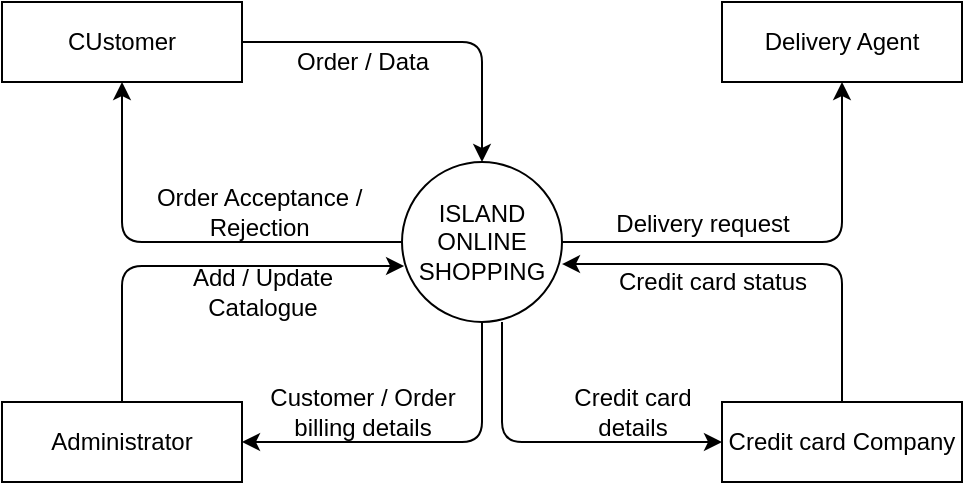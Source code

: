 <mxfile version="14.4.3" type="device"><diagram id="XbPge61CK7rnBoxObX8O" name="Page-1"><mxGraphModel dx="852" dy="494" grid="1" gridSize="10" guides="1" tooltips="1" connect="1" arrows="1" fold="1" page="1" pageScale="1" pageWidth="850" pageHeight="1100" math="0" shadow="0"><root><mxCell id="0"/><mxCell id="1" parent="0"/><mxCell id="cU9Q6PRCqYmbt2nujYjx-25" value="" style="group" vertex="1" connectable="0" parent="1"><mxGeometry x="160" y="80" width="480" height="240" as="geometry"/></mxCell><mxCell id="cU9Q6PRCqYmbt2nujYjx-1" value="ISLAND ONLINE SHOPPING" style="ellipse;whiteSpace=wrap;html=1;aspect=fixed;" vertex="1" parent="cU9Q6PRCqYmbt2nujYjx-25"><mxGeometry x="200" y="80" width="80" height="80" as="geometry"/></mxCell><mxCell id="cU9Q6PRCqYmbt2nujYjx-2" value="CUstomer" style="rounded=0;whiteSpace=wrap;html=1;" vertex="1" parent="cU9Q6PRCqYmbt2nujYjx-25"><mxGeometry width="120" height="40" as="geometry"/></mxCell><mxCell id="cU9Q6PRCqYmbt2nujYjx-3" value="Administrator" style="rounded=0;whiteSpace=wrap;html=1;" vertex="1" parent="cU9Q6PRCqYmbt2nujYjx-25"><mxGeometry y="200" width="120" height="40" as="geometry"/></mxCell><mxCell id="cU9Q6PRCqYmbt2nujYjx-4" value="Credit card Company" style="rounded=0;whiteSpace=wrap;html=1;" vertex="1" parent="cU9Q6PRCqYmbt2nujYjx-25"><mxGeometry x="360" y="200" width="120" height="40" as="geometry"/></mxCell><mxCell id="cU9Q6PRCqYmbt2nujYjx-5" value="Delivery Agent" style="rounded=0;whiteSpace=wrap;html=1;" vertex="1" parent="cU9Q6PRCqYmbt2nujYjx-25"><mxGeometry x="360" width="120" height="40" as="geometry"/></mxCell><mxCell id="cU9Q6PRCqYmbt2nujYjx-6" value="" style="endArrow=classic;html=1;exitX=0;exitY=0.5;exitDx=0;exitDy=0;entryX=0.5;entryY=1;entryDx=0;entryDy=0;" edge="1" parent="cU9Q6PRCqYmbt2nujYjx-25" source="cU9Q6PRCqYmbt2nujYjx-1" target="cU9Q6PRCqYmbt2nujYjx-2"><mxGeometry width="50" height="50" relative="1" as="geometry"><mxPoint x="250" y="170" as="sourcePoint"/><mxPoint x="20" y="120" as="targetPoint"/><Array as="points"><mxPoint x="60" y="120"/></Array></mxGeometry></mxCell><mxCell id="cU9Q6PRCqYmbt2nujYjx-8" value="" style="endArrow=classic;html=1;exitX=0.5;exitY=1;exitDx=0;exitDy=0;entryX=1;entryY=0.5;entryDx=0;entryDy=0;" edge="1" parent="cU9Q6PRCqYmbt2nujYjx-25" source="cU9Q6PRCqYmbt2nujYjx-1" target="cU9Q6PRCqYmbt2nujYjx-3"><mxGeometry width="50" height="50" relative="1" as="geometry"><mxPoint x="210" y="130" as="sourcePoint"/><mxPoint x="70" y="50" as="targetPoint"/><Array as="points"><mxPoint x="240" y="220"/></Array></mxGeometry></mxCell><mxCell id="cU9Q6PRCqYmbt2nujYjx-9" value="" style="endArrow=classic;html=1;entryX=0;entryY=0.5;entryDx=0;entryDy=0;" edge="1" parent="cU9Q6PRCqYmbt2nujYjx-25" target="cU9Q6PRCqYmbt2nujYjx-4"><mxGeometry width="50" height="50" relative="1" as="geometry"><mxPoint x="250" y="160" as="sourcePoint"/><mxPoint x="130" y="230" as="targetPoint"/><Array as="points"><mxPoint x="250" y="220"/></Array></mxGeometry></mxCell><mxCell id="cU9Q6PRCqYmbt2nujYjx-10" value="" style="endArrow=classic;html=1;exitX=0.5;exitY=0;exitDx=0;exitDy=0;entryX=1;entryY=0.638;entryDx=0;entryDy=0;entryPerimeter=0;" edge="1" parent="cU9Q6PRCqYmbt2nujYjx-25" source="cU9Q6PRCqYmbt2nujYjx-4" target="cU9Q6PRCqYmbt2nujYjx-1"><mxGeometry width="50" height="50" relative="1" as="geometry"><mxPoint x="550" y="80" as="sourcePoint"/><mxPoint x="430" y="140" as="targetPoint"/><Array as="points"><mxPoint x="420" y="131"/></Array></mxGeometry></mxCell><mxCell id="cU9Q6PRCqYmbt2nujYjx-11" value="" style="endArrow=classic;html=1;exitX=1;exitY=0.5;exitDx=0;exitDy=0;" edge="1" parent="cU9Q6PRCqYmbt2nujYjx-25" source="cU9Q6PRCqYmbt2nujYjx-1"><mxGeometry width="50" height="50" relative="1" as="geometry"><mxPoint x="420" y="90" as="sourcePoint"/><mxPoint x="420" y="40" as="targetPoint"/><Array as="points"><mxPoint x="420" y="120"/></Array></mxGeometry></mxCell><mxCell id="cU9Q6PRCqYmbt2nujYjx-24" value="Delivery request" style="edgeLabel;html=1;align=center;verticalAlign=middle;resizable=0;points=[];fontSize=12;" vertex="1" connectable="0" parent="cU9Q6PRCqYmbt2nujYjx-11"><mxGeometry x="-0.564" y="9" relative="1" as="geometry"><mxPoint x="22" as="offset"/></mxGeometry></mxCell><mxCell id="cU9Q6PRCqYmbt2nujYjx-12" value="" style="endArrow=classic;html=1;exitX=1;exitY=0.5;exitDx=0;exitDy=0;entryX=0.5;entryY=0;entryDx=0;entryDy=0;" edge="1" parent="cU9Q6PRCqYmbt2nujYjx-25" source="cU9Q6PRCqYmbt2nujYjx-2" target="cU9Q6PRCqYmbt2nujYjx-1"><mxGeometry width="50" height="50" relative="1" as="geometry"><mxPoint x="280" y="200" as="sourcePoint"/><mxPoint x="160" y="260" as="targetPoint"/><Array as="points"><mxPoint x="240" y="20"/></Array></mxGeometry></mxCell><mxCell id="cU9Q6PRCqYmbt2nujYjx-13" value="" style="endArrow=classic;html=1;exitX=0.5;exitY=0;exitDx=0;exitDy=0;entryX=0.013;entryY=0.65;entryDx=0;entryDy=0;entryPerimeter=0;" edge="1" parent="cU9Q6PRCqYmbt2nujYjx-25" source="cU9Q6PRCqYmbt2nujYjx-3" target="cU9Q6PRCqYmbt2nujYjx-1"><mxGeometry width="50" height="50" relative="1" as="geometry"><mxPoint x="290" y="210" as="sourcePoint"/><mxPoint x="198" y="135" as="targetPoint"/><Array as="points"><mxPoint x="60" y="132"/></Array></mxGeometry></mxCell><mxCell id="cU9Q6PRCqYmbt2nujYjx-14" value="Order / Data" style="text;html=1;align=center;verticalAlign=middle;resizable=0;points=[];autosize=1;" vertex="1" parent="cU9Q6PRCqYmbt2nujYjx-25"><mxGeometry x="140" y="20" width="80" height="20" as="geometry"/></mxCell><mxCell id="cU9Q6PRCqYmbt2nujYjx-15" value="Order Acceptance /&amp;nbsp;&lt;br&gt;Rejection&amp;nbsp;" style="text;html=1;align=center;verticalAlign=middle;resizable=0;points=[];autosize=1;" vertex="1" parent="cU9Q6PRCqYmbt2nujYjx-25"><mxGeometry x="70" y="90" width="120" height="30" as="geometry"/></mxCell><mxCell id="cU9Q6PRCqYmbt2nujYjx-16" value="Add / Update&lt;br&gt;Catalogue" style="text;html=1;align=center;verticalAlign=middle;resizable=0;points=[];autosize=1;" vertex="1" parent="cU9Q6PRCqYmbt2nujYjx-25"><mxGeometry x="85" y="130" width="90" height="30" as="geometry"/></mxCell><mxCell id="cU9Q6PRCqYmbt2nujYjx-17" value="Customer / Order&lt;br&gt;billing details" style="text;html=1;align=center;verticalAlign=middle;resizable=0;points=[];autosize=1;" vertex="1" parent="cU9Q6PRCqYmbt2nujYjx-25"><mxGeometry x="125" y="190" width="110" height="30" as="geometry"/></mxCell><mxCell id="cU9Q6PRCqYmbt2nujYjx-20" value="Credit card&lt;br&gt;details" style="text;html=1;align=center;verticalAlign=middle;resizable=0;points=[];autosize=1;" vertex="1" parent="cU9Q6PRCqYmbt2nujYjx-25"><mxGeometry x="280" y="190" width="70" height="30" as="geometry"/></mxCell><mxCell id="cU9Q6PRCqYmbt2nujYjx-21" value="Credit card status" style="text;html=1;align=center;verticalAlign=middle;resizable=0;points=[];autosize=1;" vertex="1" parent="cU9Q6PRCqYmbt2nujYjx-25"><mxGeometry x="300" y="130" width="110" height="20" as="geometry"/></mxCell></root></mxGraphModel></diagram></mxfile>